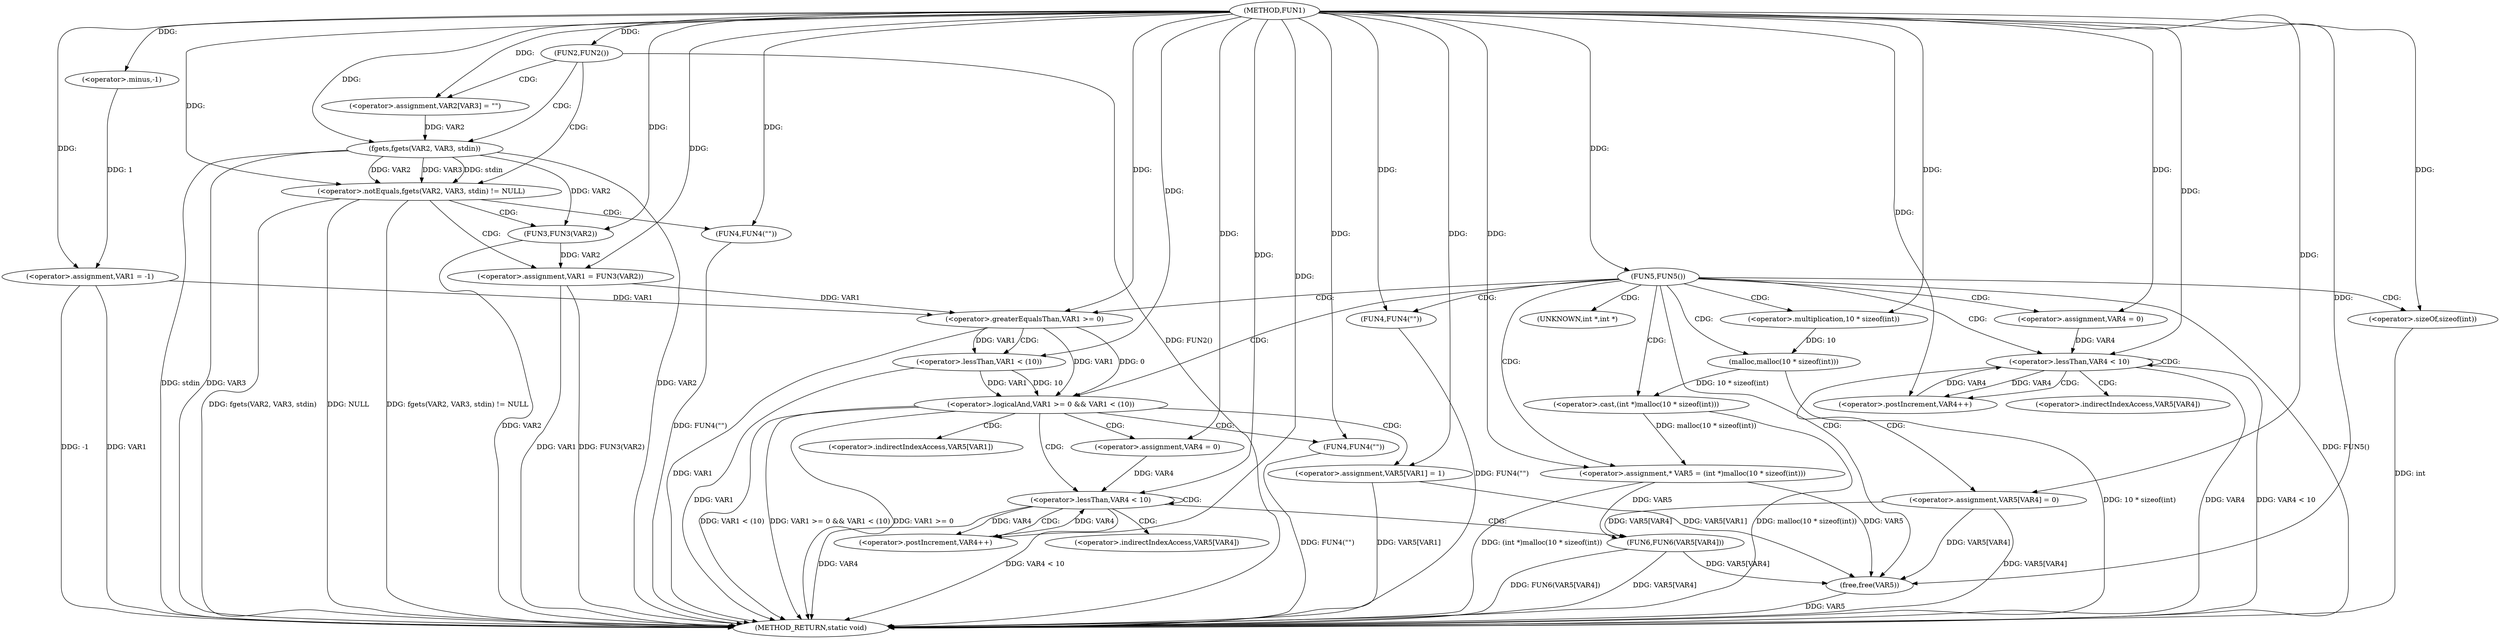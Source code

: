 digraph FUN1 {  
"1000100" [label = "(METHOD,FUN1)" ]
"1000199" [label = "(METHOD_RETURN,static void)" ]
"1000103" [label = "(<operator>.assignment,VAR1 = -1)" ]
"1000105" [label = "(<operator>.minus,-1)" ]
"1000108" [label = "(FUN2,FUN2())" ]
"1000112" [label = "(<operator>.assignment,VAR2[VAR3] = \"\")" ]
"1000116" [label = "(<operator>.notEquals,fgets(VAR2, VAR3, stdin) != NULL)" ]
"1000117" [label = "(fgets,fgets(VAR2, VAR3, stdin))" ]
"1000123" [label = "(<operator>.assignment,VAR1 = FUN3(VAR2))" ]
"1000125" [label = "(FUN3,FUN3(VAR2))" ]
"1000129" [label = "(FUN4,FUN4(\"\"))" ]
"1000132" [label = "(FUN5,FUN5())" ]
"1000134" [label = "(FUN4,FUN4(\"\"))" ]
"1000141" [label = "(<operator>.assignment,* VAR5 = (int *)malloc(10 * sizeof(int)))" ]
"1000143" [label = "(<operator>.cast,(int *)malloc(10 * sizeof(int)))" ]
"1000145" [label = "(malloc,malloc(10 * sizeof(int)))" ]
"1000146" [label = "(<operator>.multiplication,10 * sizeof(int))" ]
"1000148" [label = "(<operator>.sizeOf,sizeof(int))" ]
"1000151" [label = "(<operator>.assignment,VAR4 = 0)" ]
"1000154" [label = "(<operator>.lessThan,VAR4 < 10)" ]
"1000157" [label = "(<operator>.postIncrement,VAR4++)" ]
"1000160" [label = "(<operator>.assignment,VAR5[VAR4] = 0)" ]
"1000166" [label = "(<operator>.logicalAnd,VAR1 >= 0 && VAR1 < (10))" ]
"1000167" [label = "(<operator>.greaterEqualsThan,VAR1 >= 0)" ]
"1000170" [label = "(<operator>.lessThan,VAR1 < (10))" ]
"1000174" [label = "(<operator>.assignment,VAR5[VAR1] = 1)" ]
"1000180" [label = "(<operator>.assignment,VAR4 = 0)" ]
"1000183" [label = "(<operator>.lessThan,VAR4 < 10)" ]
"1000186" [label = "(<operator>.postIncrement,VAR4++)" ]
"1000189" [label = "(FUN6,FUN6(VAR5[VAR4]))" ]
"1000195" [label = "(FUN4,FUN4(\"\"))" ]
"1000197" [label = "(free,free(VAR5))" ]
"1000144" [label = "(UNKNOWN,int *,int *)" ]
"1000161" [label = "(<operator>.indirectIndexAccess,VAR5[VAR4])" ]
"1000175" [label = "(<operator>.indirectIndexAccess,VAR5[VAR1])" ]
"1000190" [label = "(<operator>.indirectIndexAccess,VAR5[VAR4])" ]
  "1000116" -> "1000199"  [ label = "DDG: fgets(VAR2, VAR3, stdin)"] 
  "1000123" -> "1000199"  [ label = "DDG: FUN3(VAR2)"] 
  "1000108" -> "1000199"  [ label = "DDG: FUN2()"] 
  "1000189" -> "1000199"  [ label = "DDG: VAR5[VAR4]"] 
  "1000103" -> "1000199"  [ label = "DDG: VAR1"] 
  "1000103" -> "1000199"  [ label = "DDG: -1"] 
  "1000117" -> "1000199"  [ label = "DDG: VAR2"] 
  "1000154" -> "1000199"  [ label = "DDG: VAR4 < 10"] 
  "1000117" -> "1000199"  [ label = "DDG: stdin"] 
  "1000166" -> "1000199"  [ label = "DDG: VAR1 < (10)"] 
  "1000117" -> "1000199"  [ label = "DDG: VAR3"] 
  "1000145" -> "1000199"  [ label = "DDG: 10 * sizeof(int)"] 
  "1000167" -> "1000199"  [ label = "DDG: VAR1"] 
  "1000125" -> "1000199"  [ label = "DDG: VAR2"] 
  "1000189" -> "1000199"  [ label = "DDG: FUN6(VAR5[VAR4])"] 
  "1000132" -> "1000199"  [ label = "DDG: FUN5()"] 
  "1000166" -> "1000199"  [ label = "DDG: VAR1 >= 0 && VAR1 < (10)"] 
  "1000195" -> "1000199"  [ label = "DDG: FUN4(\"\")"] 
  "1000183" -> "1000199"  [ label = "DDG: VAR4"] 
  "1000129" -> "1000199"  [ label = "DDG: FUN4(\"\")"] 
  "1000154" -> "1000199"  [ label = "DDG: VAR4"] 
  "1000166" -> "1000199"  [ label = "DDG: VAR1 >= 0"] 
  "1000134" -> "1000199"  [ label = "DDG: FUN4(\"\")"] 
  "1000116" -> "1000199"  [ label = "DDG: NULL"] 
  "1000148" -> "1000199"  [ label = "DDG: int"] 
  "1000141" -> "1000199"  [ label = "DDG: (int *)malloc(10 * sizeof(int))"] 
  "1000143" -> "1000199"  [ label = "DDG: malloc(10 * sizeof(int))"] 
  "1000170" -> "1000199"  [ label = "DDG: VAR1"] 
  "1000160" -> "1000199"  [ label = "DDG: VAR5[VAR4]"] 
  "1000116" -> "1000199"  [ label = "DDG: fgets(VAR2, VAR3, stdin) != NULL"] 
  "1000183" -> "1000199"  [ label = "DDG: VAR4 < 10"] 
  "1000174" -> "1000199"  [ label = "DDG: VAR5[VAR1]"] 
  "1000123" -> "1000199"  [ label = "DDG: VAR1"] 
  "1000197" -> "1000199"  [ label = "DDG: VAR5"] 
  "1000105" -> "1000103"  [ label = "DDG: 1"] 
  "1000100" -> "1000103"  [ label = "DDG: "] 
  "1000100" -> "1000105"  [ label = "DDG: "] 
  "1000100" -> "1000108"  [ label = "DDG: "] 
  "1000100" -> "1000112"  [ label = "DDG: "] 
  "1000117" -> "1000116"  [ label = "DDG: VAR2"] 
  "1000117" -> "1000116"  [ label = "DDG: VAR3"] 
  "1000117" -> "1000116"  [ label = "DDG: stdin"] 
  "1000112" -> "1000117"  [ label = "DDG: VAR2"] 
  "1000100" -> "1000117"  [ label = "DDG: "] 
  "1000100" -> "1000116"  [ label = "DDG: "] 
  "1000125" -> "1000123"  [ label = "DDG: VAR2"] 
  "1000100" -> "1000123"  [ label = "DDG: "] 
  "1000117" -> "1000125"  [ label = "DDG: VAR2"] 
  "1000100" -> "1000125"  [ label = "DDG: "] 
  "1000100" -> "1000129"  [ label = "DDG: "] 
  "1000100" -> "1000132"  [ label = "DDG: "] 
  "1000100" -> "1000134"  [ label = "DDG: "] 
  "1000143" -> "1000141"  [ label = "DDG: malloc(10 * sizeof(int))"] 
  "1000100" -> "1000141"  [ label = "DDG: "] 
  "1000145" -> "1000143"  [ label = "DDG: 10 * sizeof(int)"] 
  "1000146" -> "1000145"  [ label = "DDG: 10"] 
  "1000100" -> "1000146"  [ label = "DDG: "] 
  "1000100" -> "1000148"  [ label = "DDG: "] 
  "1000100" -> "1000151"  [ label = "DDG: "] 
  "1000151" -> "1000154"  [ label = "DDG: VAR4"] 
  "1000157" -> "1000154"  [ label = "DDG: VAR4"] 
  "1000100" -> "1000154"  [ label = "DDG: "] 
  "1000154" -> "1000157"  [ label = "DDG: VAR4"] 
  "1000100" -> "1000157"  [ label = "DDG: "] 
  "1000100" -> "1000160"  [ label = "DDG: "] 
  "1000167" -> "1000166"  [ label = "DDG: VAR1"] 
  "1000167" -> "1000166"  [ label = "DDG: 0"] 
  "1000103" -> "1000167"  [ label = "DDG: VAR1"] 
  "1000123" -> "1000167"  [ label = "DDG: VAR1"] 
  "1000100" -> "1000167"  [ label = "DDG: "] 
  "1000170" -> "1000166"  [ label = "DDG: VAR1"] 
  "1000170" -> "1000166"  [ label = "DDG: 10"] 
  "1000167" -> "1000170"  [ label = "DDG: VAR1"] 
  "1000100" -> "1000170"  [ label = "DDG: "] 
  "1000100" -> "1000174"  [ label = "DDG: "] 
  "1000100" -> "1000180"  [ label = "DDG: "] 
  "1000186" -> "1000183"  [ label = "DDG: VAR4"] 
  "1000180" -> "1000183"  [ label = "DDG: VAR4"] 
  "1000100" -> "1000183"  [ label = "DDG: "] 
  "1000183" -> "1000186"  [ label = "DDG: VAR4"] 
  "1000100" -> "1000186"  [ label = "DDG: "] 
  "1000141" -> "1000189"  [ label = "DDG: VAR5"] 
  "1000160" -> "1000189"  [ label = "DDG: VAR5[VAR4]"] 
  "1000100" -> "1000195"  [ label = "DDG: "] 
  "1000141" -> "1000197"  [ label = "DDG: VAR5"] 
  "1000189" -> "1000197"  [ label = "DDG: VAR5[VAR4]"] 
  "1000160" -> "1000197"  [ label = "DDG: VAR5[VAR4]"] 
  "1000174" -> "1000197"  [ label = "DDG: VAR5[VAR1]"] 
  "1000100" -> "1000197"  [ label = "DDG: "] 
  "1000108" -> "1000117"  [ label = "CDG: "] 
  "1000108" -> "1000112"  [ label = "CDG: "] 
  "1000108" -> "1000116"  [ label = "CDG: "] 
  "1000116" -> "1000125"  [ label = "CDG: "] 
  "1000116" -> "1000129"  [ label = "CDG: "] 
  "1000116" -> "1000123"  [ label = "CDG: "] 
  "1000132" -> "1000141"  [ label = "CDG: "] 
  "1000132" -> "1000197"  [ label = "CDG: "] 
  "1000132" -> "1000166"  [ label = "CDG: "] 
  "1000132" -> "1000148"  [ label = "CDG: "] 
  "1000132" -> "1000144"  [ label = "CDG: "] 
  "1000132" -> "1000143"  [ label = "CDG: "] 
  "1000132" -> "1000167"  [ label = "CDG: "] 
  "1000132" -> "1000154"  [ label = "CDG: "] 
  "1000132" -> "1000151"  [ label = "CDG: "] 
  "1000132" -> "1000145"  [ label = "CDG: "] 
  "1000132" -> "1000146"  [ label = "CDG: "] 
  "1000132" -> "1000134"  [ label = "CDG: "] 
  "1000154" -> "1000161"  [ label = "CDG: "] 
  "1000154" -> "1000157"  [ label = "CDG: "] 
  "1000154" -> "1000154"  [ label = "CDG: "] 
  "1000154" -> "1000160"  [ label = "CDG: "] 
  "1000166" -> "1000174"  [ label = "CDG: "] 
  "1000166" -> "1000195"  [ label = "CDG: "] 
  "1000166" -> "1000180"  [ label = "CDG: "] 
  "1000166" -> "1000183"  [ label = "CDG: "] 
  "1000166" -> "1000175"  [ label = "CDG: "] 
  "1000167" -> "1000170"  [ label = "CDG: "] 
  "1000183" -> "1000186"  [ label = "CDG: "] 
  "1000183" -> "1000183"  [ label = "CDG: "] 
  "1000183" -> "1000189"  [ label = "CDG: "] 
  "1000183" -> "1000190"  [ label = "CDG: "] 
}

